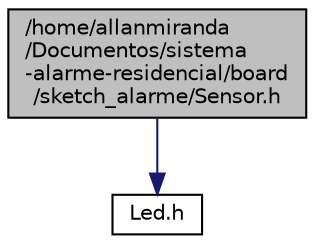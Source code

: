 digraph "/home/allanmiranda/Documentos/sistema-alarme-residencial/board/sketch_alarme/Sensor.h"
{
  edge [fontname="Helvetica",fontsize="10",labelfontname="Helvetica",labelfontsize="10"];
  node [fontname="Helvetica",fontsize="10",shape=record];
  Node0 [label="/home/allanmiranda\l/Documentos/sistema\l-alarme-residencial/board\l/sketch_alarme/Sensor.h",height=0.2,width=0.4,color="black", fillcolor="grey75", style="filled", fontcolor="black"];
  Node0 -> Node1 [color="midnightblue",fontsize="10",style="solid",fontname="Helvetica"];
  Node1 [label="Led.h",height=0.2,width=0.4,color="black", fillcolor="white", style="filled",URL="$_led_8h.html",tooltip="Contem a classe que gerencia o led. "];
}
